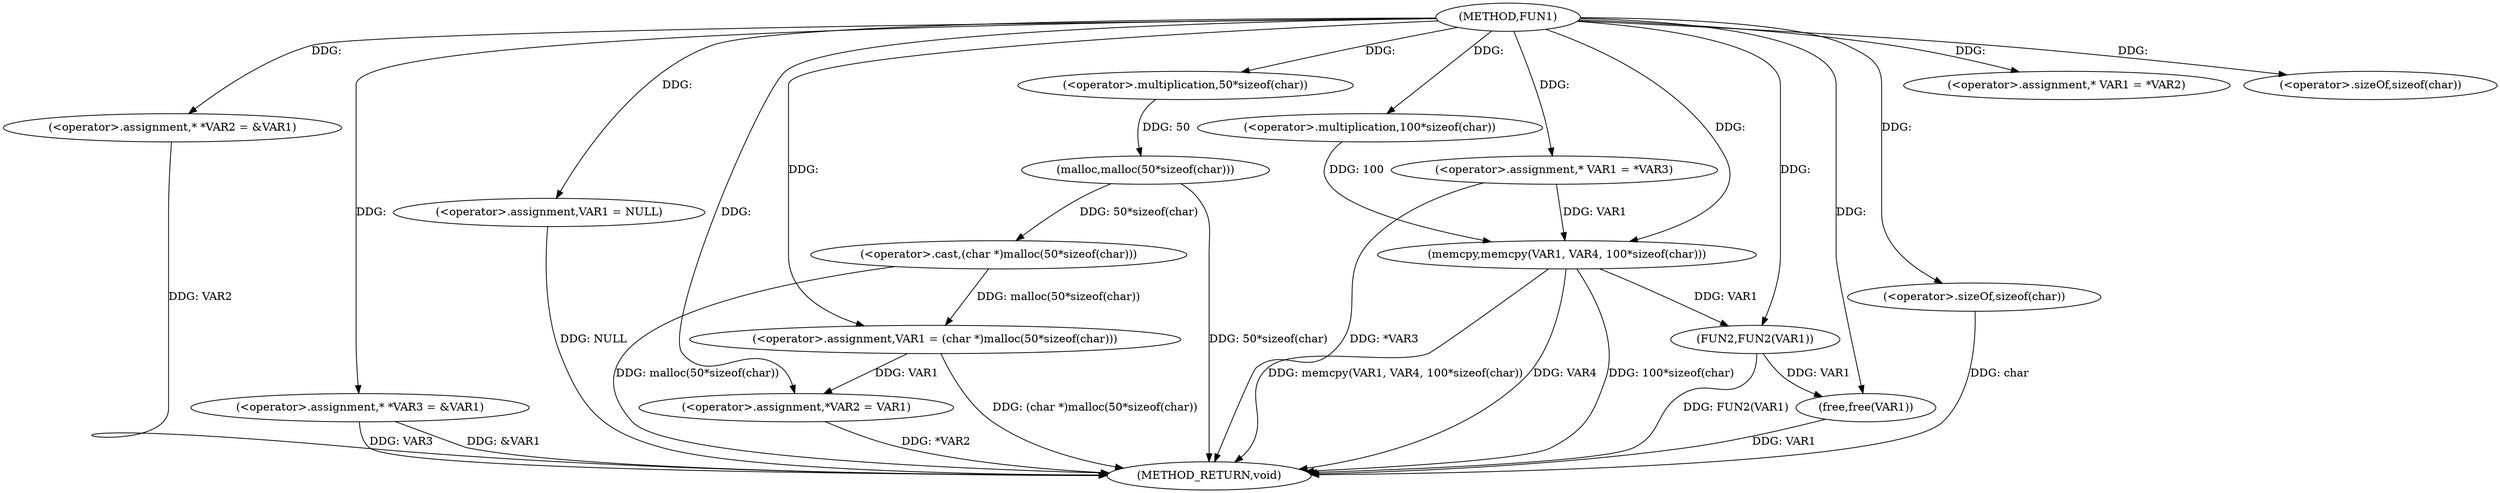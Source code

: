 digraph FUN1 {  
"1000100" [label = "(METHOD,FUN1)" ]
"1000154" [label = "(METHOD_RETURN,void)" ]
"1000104" [label = "(<operator>.assignment,* *VAR2 = &VAR1)" ]
"1000109" [label = "(<operator>.assignment,* *VAR3 = &VAR1)" ]
"1000113" [label = "(<operator>.assignment,VAR1 = NULL)" ]
"1000118" [label = "(<operator>.assignment,* VAR1 = *VAR2)" ]
"1000122" [label = "(<operator>.assignment,VAR1 = (char *)malloc(50*sizeof(char)))" ]
"1000124" [label = "(<operator>.cast,(char *)malloc(50*sizeof(char)))" ]
"1000126" [label = "(malloc,malloc(50*sizeof(char)))" ]
"1000127" [label = "(<operator>.multiplication,50*sizeof(char))" ]
"1000129" [label = "(<operator>.sizeOf,sizeof(char))" ]
"1000131" [label = "(<operator>.assignment,*VAR2 = VAR1)" ]
"1000137" [label = "(<operator>.assignment,* VAR1 = *VAR3)" ]
"1000143" [label = "(memcpy,memcpy(VAR1, VAR4, 100*sizeof(char)))" ]
"1000146" [label = "(<operator>.multiplication,100*sizeof(char))" ]
"1000148" [label = "(<operator>.sizeOf,sizeof(char))" ]
"1000150" [label = "(FUN2,FUN2(VAR1))" ]
"1000152" [label = "(free,free(VAR1))" ]
  "1000124" -> "1000154"  [ label = "DDG: malloc(50*sizeof(char))"] 
  "1000104" -> "1000154"  [ label = "DDG: VAR2"] 
  "1000113" -> "1000154"  [ label = "DDG: NULL"] 
  "1000150" -> "1000154"  [ label = "DDG: FUN2(VAR1)"] 
  "1000143" -> "1000154"  [ label = "DDG: 100*sizeof(char)"] 
  "1000109" -> "1000154"  [ label = "DDG: &VAR1"] 
  "1000131" -> "1000154"  [ label = "DDG: *VAR2"] 
  "1000137" -> "1000154"  [ label = "DDG: *VAR3"] 
  "1000148" -> "1000154"  [ label = "DDG: char"] 
  "1000126" -> "1000154"  [ label = "DDG: 50*sizeof(char)"] 
  "1000152" -> "1000154"  [ label = "DDG: VAR1"] 
  "1000109" -> "1000154"  [ label = "DDG: VAR3"] 
  "1000143" -> "1000154"  [ label = "DDG: memcpy(VAR1, VAR4, 100*sizeof(char))"] 
  "1000143" -> "1000154"  [ label = "DDG: VAR4"] 
  "1000122" -> "1000154"  [ label = "DDG: (char *)malloc(50*sizeof(char))"] 
  "1000100" -> "1000104"  [ label = "DDG: "] 
  "1000100" -> "1000109"  [ label = "DDG: "] 
  "1000100" -> "1000113"  [ label = "DDG: "] 
  "1000100" -> "1000118"  [ label = "DDG: "] 
  "1000124" -> "1000122"  [ label = "DDG: malloc(50*sizeof(char))"] 
  "1000100" -> "1000122"  [ label = "DDG: "] 
  "1000126" -> "1000124"  [ label = "DDG: 50*sizeof(char)"] 
  "1000127" -> "1000126"  [ label = "DDG: 50"] 
  "1000100" -> "1000127"  [ label = "DDG: "] 
  "1000100" -> "1000129"  [ label = "DDG: "] 
  "1000122" -> "1000131"  [ label = "DDG: VAR1"] 
  "1000100" -> "1000131"  [ label = "DDG: "] 
  "1000100" -> "1000137"  [ label = "DDG: "] 
  "1000137" -> "1000143"  [ label = "DDG: VAR1"] 
  "1000100" -> "1000143"  [ label = "DDG: "] 
  "1000146" -> "1000143"  [ label = "DDG: 100"] 
  "1000100" -> "1000146"  [ label = "DDG: "] 
  "1000100" -> "1000148"  [ label = "DDG: "] 
  "1000143" -> "1000150"  [ label = "DDG: VAR1"] 
  "1000100" -> "1000150"  [ label = "DDG: "] 
  "1000150" -> "1000152"  [ label = "DDG: VAR1"] 
  "1000100" -> "1000152"  [ label = "DDG: "] 
}
